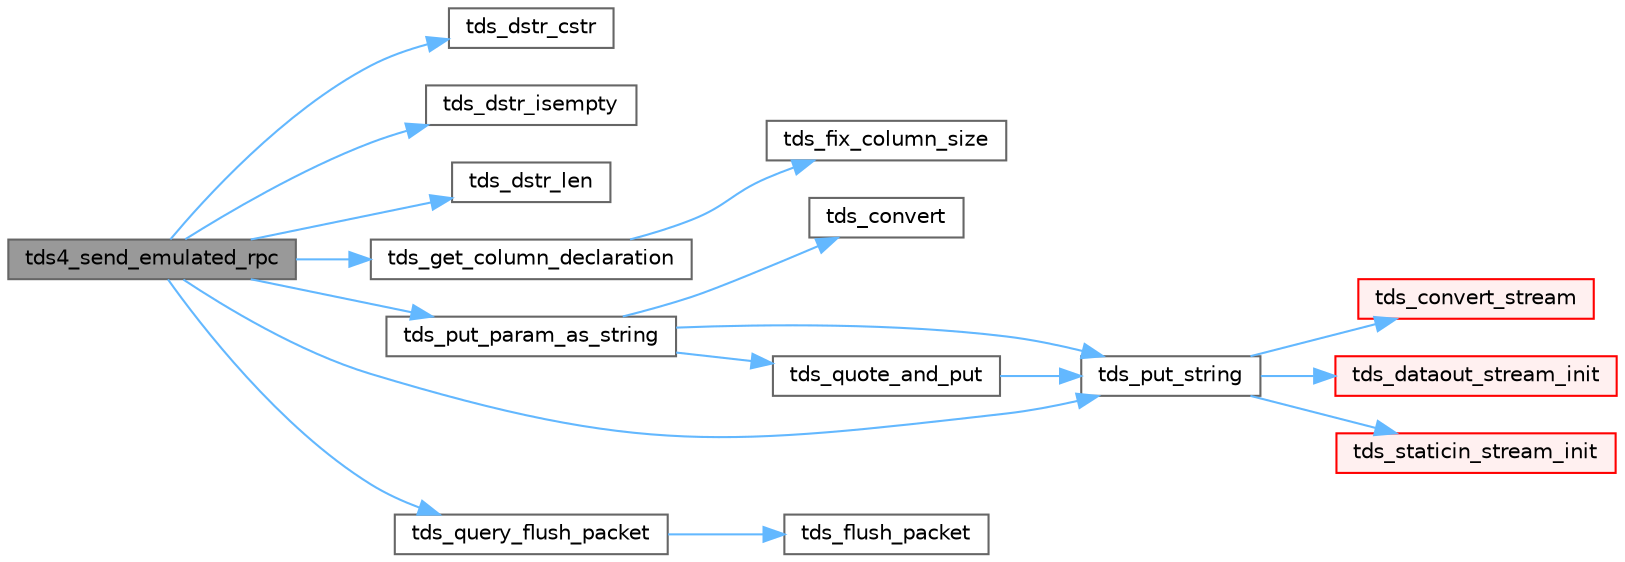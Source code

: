 digraph "tds4_send_emulated_rpc"
{
 // LATEX_PDF_SIZE
  bgcolor="transparent";
  edge [fontname=Helvetica,fontsize=10,labelfontname=Helvetica,labelfontsize=10];
  node [fontname=Helvetica,fontsize=10,shape=box,height=0.2,width=0.4];
  rankdir="LR";
  Node1 [id="Node000001",label="tds4_send_emulated_rpc",height=0.2,width=0.4,color="gray40", fillcolor="grey60", style="filled", fontcolor="black",tooltip="Send RPC as string query."];
  Node1 -> Node2 [id="edge1_Node000001_Node000002",color="steelblue1",style="solid",tooltip=" "];
  Node2 [id="Node000002",label="tds_dstr_cstr",height=0.2,width=0.4,color="grey40", fillcolor="white", style="filled",URL="$a00593.html#gac536f0e4d77d3cff5702719362ec1766",tooltip="Returns a C version (NUL terminated string) of dstr."];
  Node1 -> Node3 [id="edge2_Node000001_Node000003",color="steelblue1",style="solid",tooltip=" "];
  Node3 [id="Node000003",label="tds_dstr_isempty",height=0.2,width=0.4,color="grey40", fillcolor="white", style="filled",URL="$a00593.html#ga197c6af67f2e7469d06c2aa055917b1e",tooltip="test if string is empty"];
  Node1 -> Node4 [id="edge3_Node000001_Node000004",color="steelblue1",style="solid",tooltip=" "];
  Node4 [id="Node000004",label="tds_dstr_len",height=0.2,width=0.4,color="grey40", fillcolor="white", style="filled",URL="$a00593.html#ga396f139e4f886ac1b224a735138e73dd",tooltip="Returns the length of the string in bytes."];
  Node1 -> Node5 [id="edge4_Node000001_Node000005",color="steelblue1",style="solid",tooltip=" "];
  Node5 [id="Node000005",label="tds_get_column_declaration",height=0.2,width=0.4,color="grey40", fillcolor="white", style="filled",URL="$a00590.html#ga50d62edeb2a432e2dc668263f3f958ff",tooltip="Return declaration for column (like \"varchar(20)\")."];
  Node5 -> Node6 [id="edge5_Node000005_Node000006",color="steelblue1",style="solid",tooltip=" "];
  Node6 [id="Node000006",label="tds_fix_column_size",height=0.2,width=0.4,color="grey40", fillcolor="white", style="filled",URL="$a00590.html#ga79e31bdb1d8e8e214ea2bed964ff0e77",tooltip="Get column size for wire."];
  Node1 -> Node7 [id="edge6_Node000001_Node000007",color="steelblue1",style="solid",tooltip=" "];
  Node7 [id="Node000007",label="tds_put_param_as_string",height=0.2,width=0.4,color="grey40", fillcolor="white", style="filled",URL="$a00590.html#ga0e2e7230c425e925402d7856ff5b4b18",tooltip="Send a parameter to server."];
  Node7 -> Node8 [id="edge7_Node000007_Node000008",color="steelblue1",style="solid",tooltip=" "];
  Node8 [id="Node000008",label="tds_convert",height=0.2,width=0.4,color="grey40", fillcolor="white", style="filled",URL="$a00587.html#gad83c146aa5ba3f1515557d6b5248494a",tooltip="tds_convert convert a type to another."];
  Node7 -> Node9 [id="edge8_Node000007_Node000009",color="steelblue1",style="solid",tooltip=" "];
  Node9 [id="Node000009",label="tds_put_string",height=0.2,width=0.4,color="grey40", fillcolor="white", style="filled",URL="$a00591.html#ga1fcaf8d488cc1390f106ce3ad0bf37b4",tooltip="Output a string to wire automatic translate string to unicode if needed."];
  Node9 -> Node10 [id="edge9_Node000009_Node000010",color="steelblue1",style="solid",tooltip=" "];
  Node10 [id="Node000010",label="tds_convert_stream",height=0.2,width=0.4,color="red", fillcolor="#FFF0F0", style="filled",URL="$a01479.html#a9d8eb43a81ff58ab423dce0ce95b9564",tooltip="Reads and writes from a stream converting characters."];
  Node9 -> Node14 [id="edge10_Node000009_Node000014",color="steelblue1",style="solid",tooltip=" "];
  Node14 [id="Node000014",label="tds_dataout_stream_init",height=0.2,width=0.4,color="red", fillcolor="#FFF0F0", style="filled",URL="$a01479.html#aa038a9125979f8f0915dbd53cbf27e5a",tooltip="Initialize a data output stream."];
  Node9 -> Node16 [id="edge11_Node000009_Node000016",color="steelblue1",style="solid",tooltip=" "];
  Node16 [id="Node000016",label="tds_staticin_stream_init",height=0.2,width=0.4,color="red", fillcolor="#FFF0F0", style="filled",URL="$a01479.html#aa9e1e45f0305622dd6aed9f8fe158581",tooltip="Initialize an input stream for read from a static allocated buffer."];
  Node7 -> Node18 [id="edge12_Node000007_Node000018",color="steelblue1",style="solid",tooltip=" "];
  Node18 [id="Node000018",label="tds_quote_and_put",height=0.2,width=0.4,color="grey40", fillcolor="white", style="filled",URL="$a00590.html#ga26b26296d060dca75f6a43e9ac41e58d",tooltip="Send a string to server while quoting it."];
  Node18 -> Node9 [id="edge13_Node000018_Node000009",color="steelblue1",style="solid",tooltip=" "];
  Node1 -> Node9 [id="edge14_Node000001_Node000009",color="steelblue1",style="solid",tooltip=" "];
  Node1 -> Node19 [id="edge15_Node000001_Node000019",color="steelblue1",style="solid",tooltip=" "];
  Node19 [id="Node000019",label="tds_query_flush_packet",height=0.2,width=0.4,color="grey40", fillcolor="white", style="filled",URL="$a00590.html#gada27f4cfce925240ad33b71b63ca692d",tooltip="Flush query packet."];
  Node19 -> Node20 [id="edge16_Node000019_Node000020",color="steelblue1",style="solid",tooltip=" "];
  Node20 [id="Node000020",label="tds_flush_packet",height=0.2,width=0.4,color="grey40", fillcolor="white", style="filled",URL="$a00591.html#ga5feb53554e8917a81bbbc332163a61fb",tooltip="Flush packet to server."];
}
